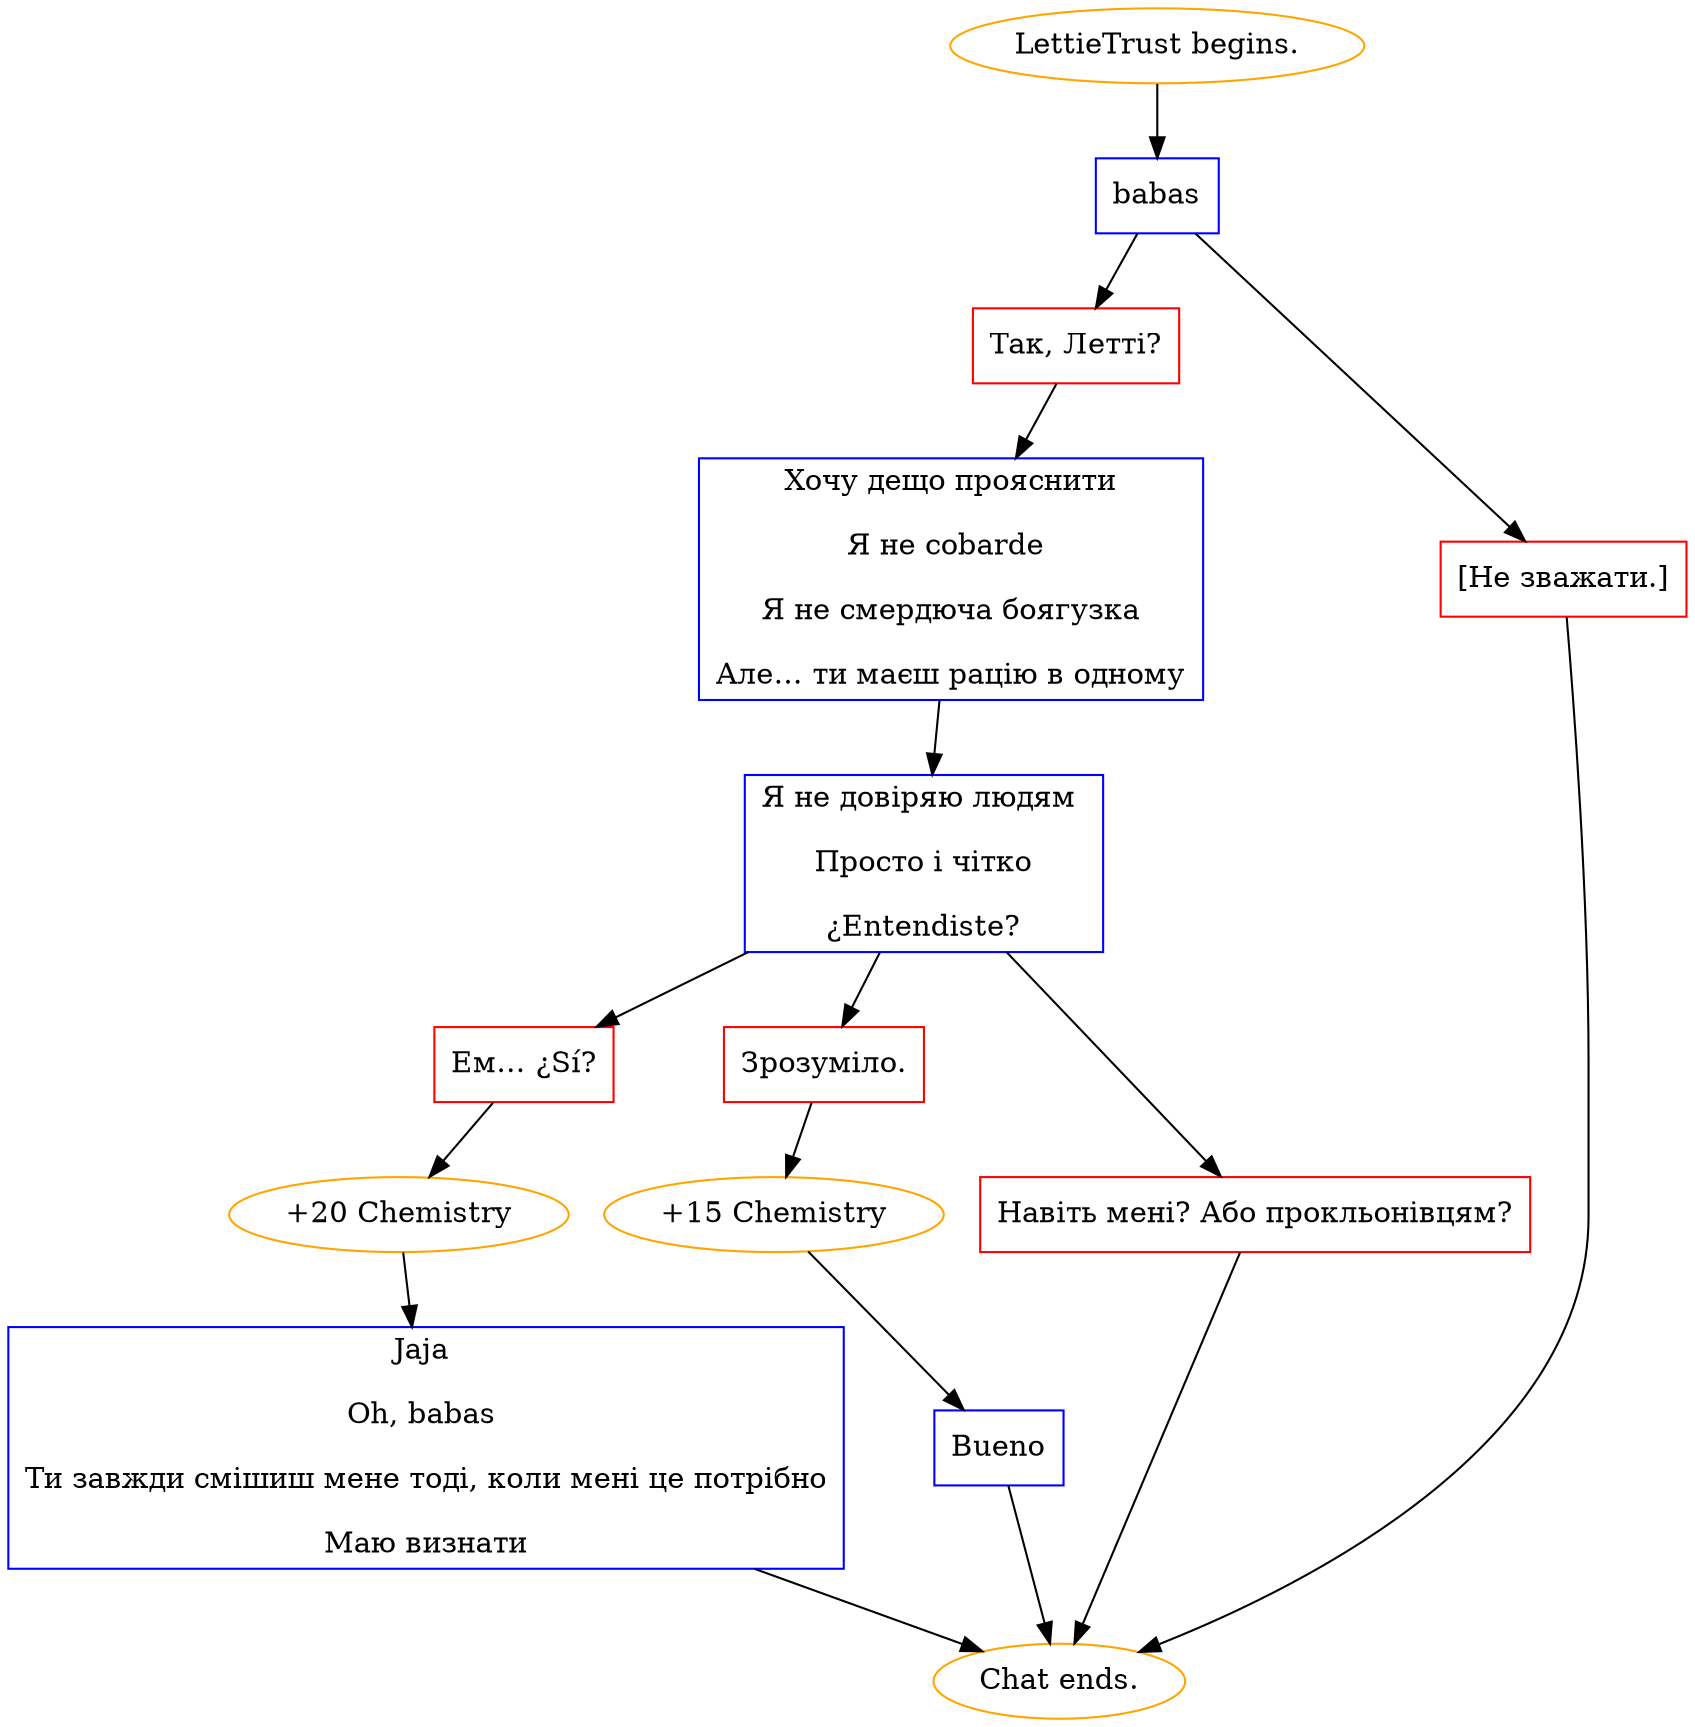 digraph {
	"LettieTrust begins." [color=orange];
		"LettieTrust begins." -> j831262480;
	j831262480 [label="babas",shape=box,color=blue];
		j831262480 -> j2262605798;
		j831262480 -> j2787749540;
	j2262605798 [label="Так, Летті?",shape=box,color=red];
		j2262605798 -> j2640977857;
	j2787749540 [label="[Не зважати.]",shape=box,color=red];
		j2787749540 -> "Chat ends.";
	j2640977857 [label="Хочу дещо прояснити
Я не cobarde 
Я не смердюча боягузка
Але… ти маєш рацію в одному",shape=box,color=blue];
		j2640977857 -> j1825174520;
	"Chat ends." [color=orange];
	j1825174520 [label="Я не довіряю людям 
Просто і чітко
¿Entendiste?",shape=box,color=blue];
		j1825174520 -> j1792585552;
		j1825174520 -> j3917247872;
		j1825174520 -> j3588305691;
	j1792585552 [label="Ем… ¿Sí?",shape=box,color=red];
		j1792585552 -> j1988865825;
	j3917247872 [label="Зрозуміло.",shape=box,color=red];
		j3917247872 -> j1063159804;
	j3588305691 [label="Навіть мені? Або прокльонівцям?",shape=box,color=red];
		j3588305691 -> "Chat ends.";
	j1988865825 [label="+20 Chemistry",color=orange];
		j1988865825 -> j1088383101;
	j1063159804 [label="+15 Chemistry",color=orange];
		j1063159804 -> j3748645904;
	j1088383101 [label="Jaja 
Oh, babas 
Ти завжди смішиш мене тоді, коли мені це потрібно
Маю визнати",shape=box,color=blue];
		j1088383101 -> "Chat ends.";
	j3748645904 [label="Bueno",shape=box,color=blue];
		j3748645904 -> "Chat ends.";
}